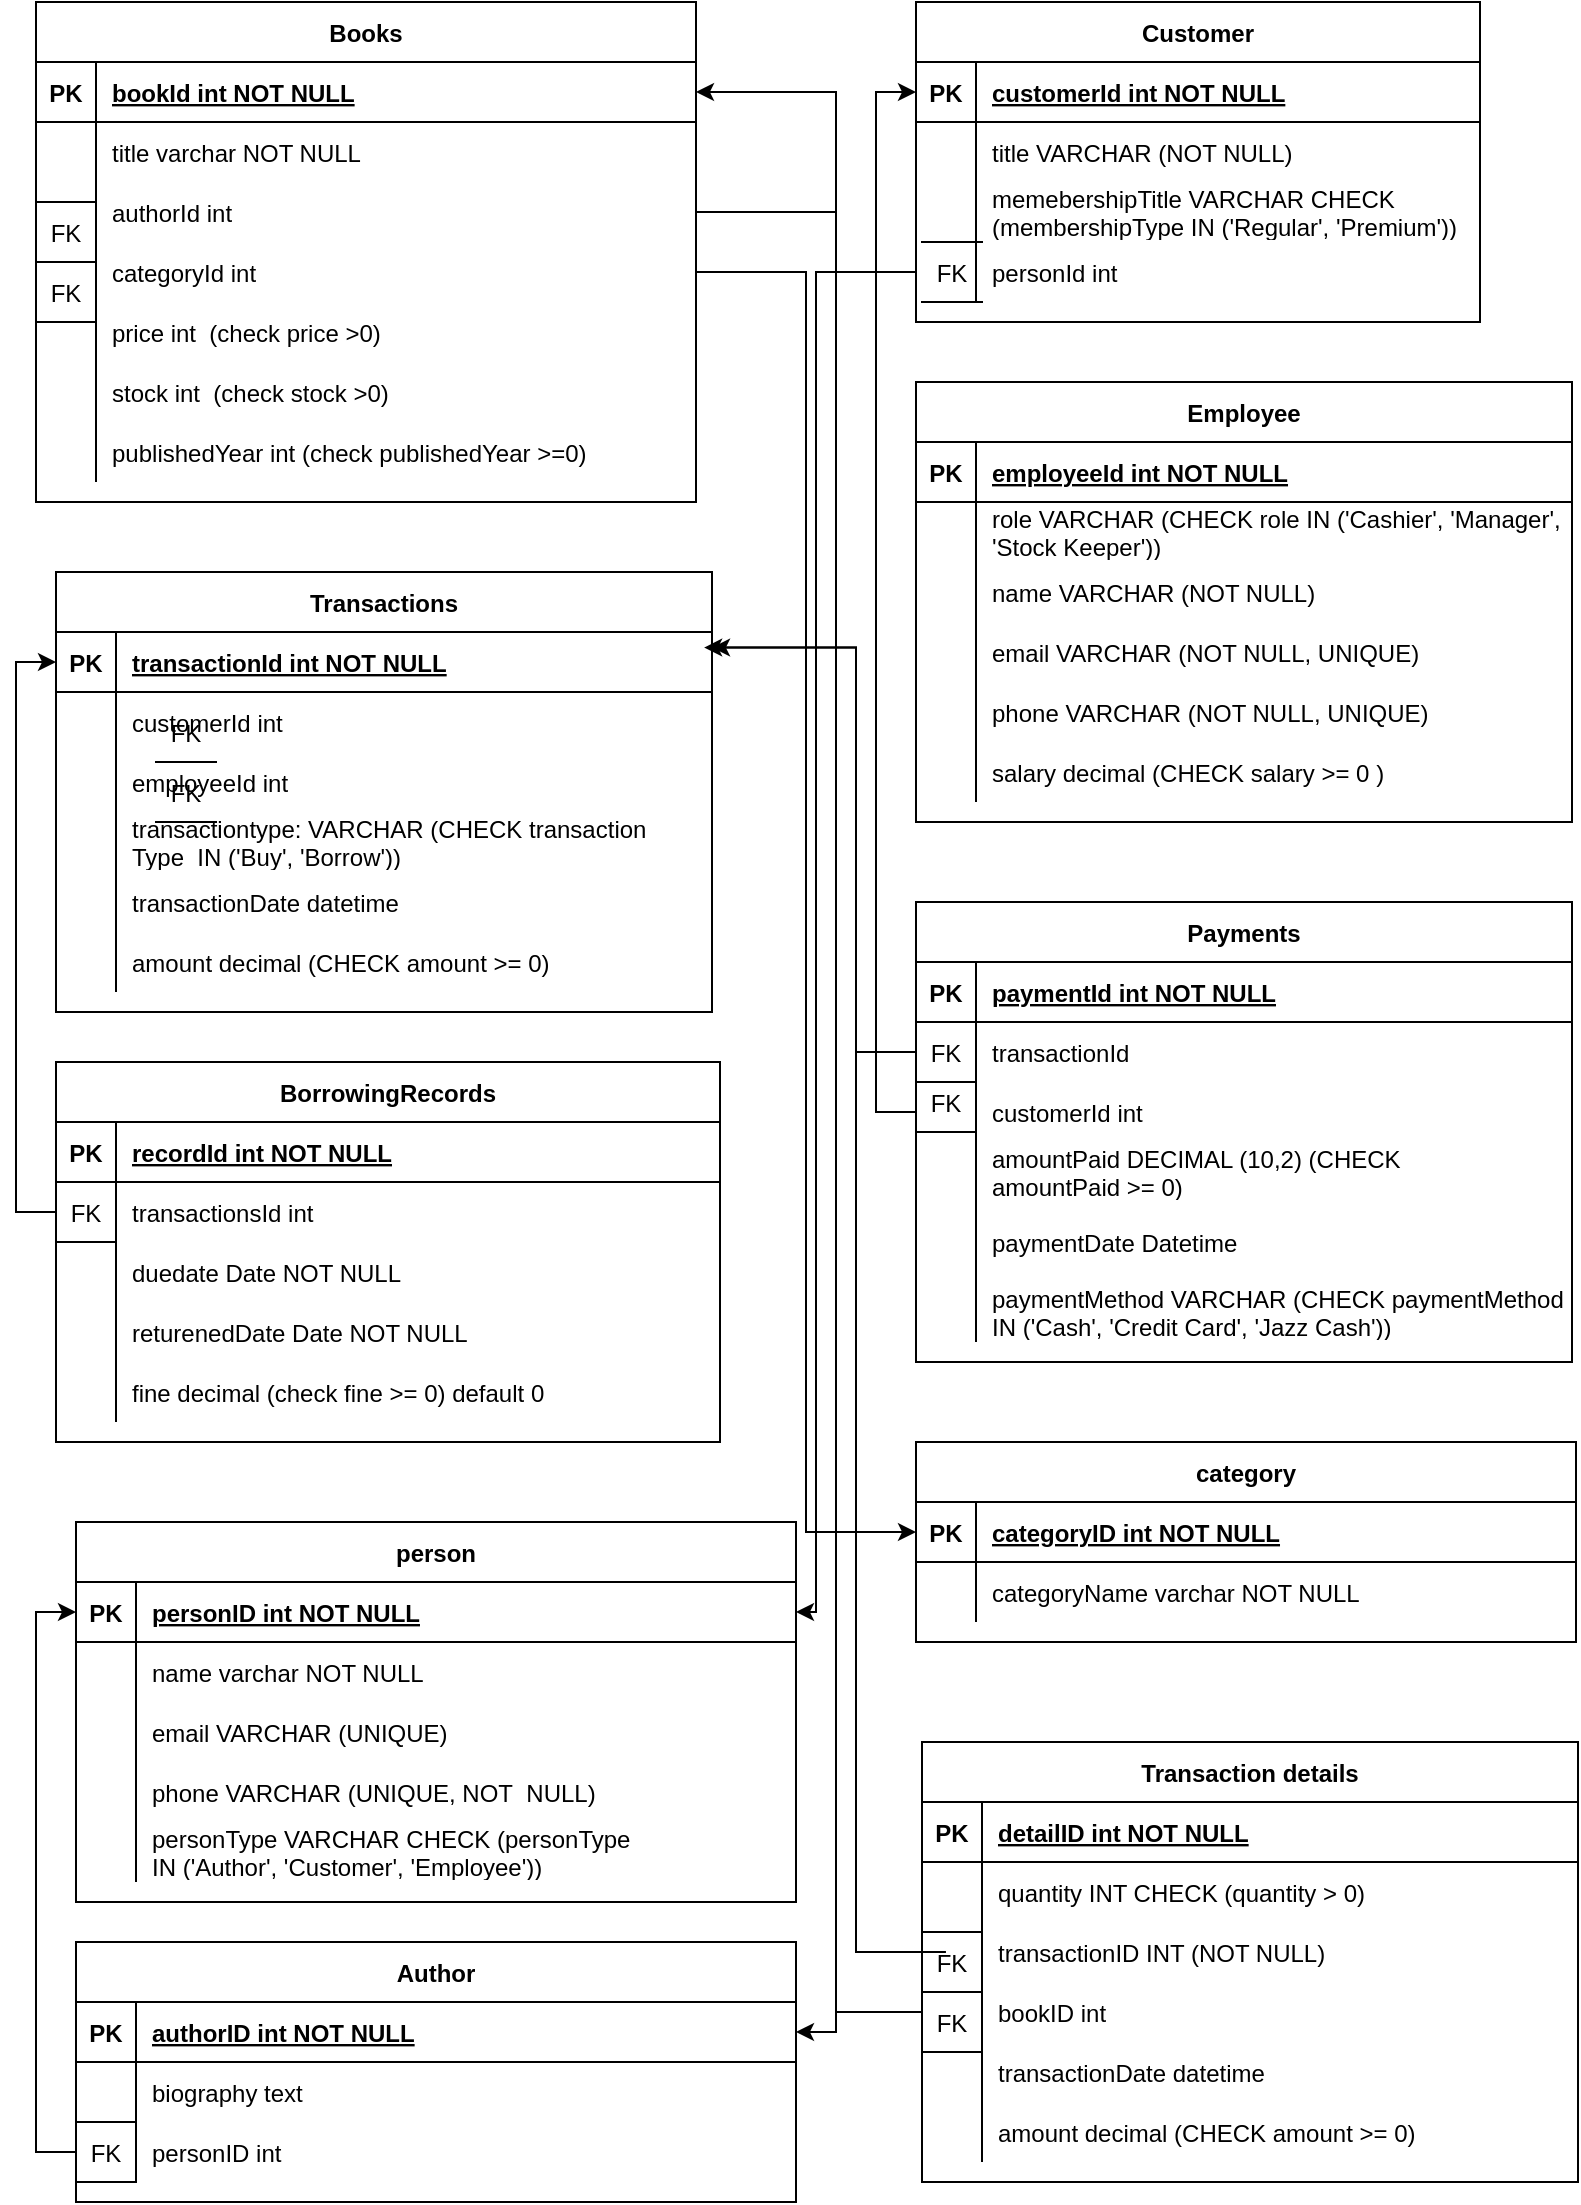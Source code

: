 <mxfile version="26.0.16">
  <diagram id="R2lEEEUBdFMjLlhIrx00" name="Page-1">
    <mxGraphModel dx="1290" dy="625" grid="1" gridSize="10" guides="1" tooltips="1" connect="1" arrows="1" fold="1" page="1" pageScale="1" pageWidth="827" pageHeight="1169" math="0" shadow="0" extFonts="Permanent Marker^https://fonts.googleapis.com/css?family=Permanent+Marker">
      <root>
        <mxCell id="0" />
        <mxCell id="1" parent="0" />
        <mxCell id="C-vyLk0tnHw3VtMMgP7b-2" value="Customer" style="shape=table;startSize=30;container=1;collapsible=1;childLayout=tableLayout;fixedRows=1;rowLines=0;fontStyle=1;align=center;resizeLast=1;" parent="1" vertex="1">
          <mxGeometry x="460" y="20" width="282" height="160" as="geometry" />
        </mxCell>
        <mxCell id="C-vyLk0tnHw3VtMMgP7b-3" value="" style="shape=partialRectangle;collapsible=0;dropTarget=0;pointerEvents=0;fillColor=none;points=[[0,0.5],[1,0.5]];portConstraint=eastwest;top=0;left=0;right=0;bottom=1;" parent="C-vyLk0tnHw3VtMMgP7b-2" vertex="1">
          <mxGeometry y="30" width="282" height="30" as="geometry" />
        </mxCell>
        <mxCell id="C-vyLk0tnHw3VtMMgP7b-4" value="PK" style="shape=partialRectangle;overflow=hidden;connectable=0;fillColor=none;top=0;left=0;bottom=0;right=0;fontStyle=1;" parent="C-vyLk0tnHw3VtMMgP7b-3" vertex="1">
          <mxGeometry width="30" height="30" as="geometry">
            <mxRectangle width="30" height="30" as="alternateBounds" />
          </mxGeometry>
        </mxCell>
        <mxCell id="C-vyLk0tnHw3VtMMgP7b-5" value="customerId int NOT NULL " style="shape=partialRectangle;overflow=hidden;connectable=0;fillColor=none;top=0;left=0;bottom=0;right=0;align=left;spacingLeft=6;fontStyle=5;" parent="C-vyLk0tnHw3VtMMgP7b-3" vertex="1">
          <mxGeometry x="30" width="252" height="30" as="geometry">
            <mxRectangle width="252" height="30" as="alternateBounds" />
          </mxGeometry>
        </mxCell>
        <mxCell id="C-vyLk0tnHw3VtMMgP7b-6" value="" style="shape=partialRectangle;collapsible=0;dropTarget=0;pointerEvents=0;fillColor=none;points=[[0,0.5],[1,0.5]];portConstraint=eastwest;top=0;left=0;right=0;bottom=0;" parent="C-vyLk0tnHw3VtMMgP7b-2" vertex="1">
          <mxGeometry y="60" width="282" height="30" as="geometry" />
        </mxCell>
        <mxCell id="C-vyLk0tnHw3VtMMgP7b-7" value="" style="shape=partialRectangle;overflow=hidden;connectable=0;fillColor=none;top=0;left=0;bottom=0;right=0;" parent="C-vyLk0tnHw3VtMMgP7b-6" vertex="1">
          <mxGeometry width="30" height="30" as="geometry">
            <mxRectangle width="30" height="30" as="alternateBounds" />
          </mxGeometry>
        </mxCell>
        <mxCell id="C-vyLk0tnHw3VtMMgP7b-8" value="title VARCHAR (NOT NULL)" style="shape=partialRectangle;overflow=hidden;connectable=0;fillColor=none;top=0;left=0;bottom=0;right=0;align=left;spacingLeft=6;" parent="C-vyLk0tnHw3VtMMgP7b-6" vertex="1">
          <mxGeometry x="30" width="252" height="30" as="geometry">
            <mxRectangle width="252" height="30" as="alternateBounds" />
          </mxGeometry>
        </mxCell>
        <mxCell id="cVbe3402FyO1d1cokief-47" value="" style="shape=partialRectangle;collapsible=0;dropTarget=0;pointerEvents=0;fillColor=none;points=[[0,0.5],[1,0.5]];portConstraint=eastwest;top=0;left=0;right=0;bottom=0;" parent="C-vyLk0tnHw3VtMMgP7b-2" vertex="1">
          <mxGeometry y="90" width="282" height="30" as="geometry" />
        </mxCell>
        <mxCell id="cVbe3402FyO1d1cokief-48" value="" style="shape=partialRectangle;overflow=hidden;connectable=0;fillColor=none;top=0;left=0;bottom=0;right=0;" parent="cVbe3402FyO1d1cokief-47" vertex="1">
          <mxGeometry width="30" height="30" as="geometry">
            <mxRectangle width="30" height="30" as="alternateBounds" />
          </mxGeometry>
        </mxCell>
        <mxCell id="cVbe3402FyO1d1cokief-49" value="memebershipTitle VARCHAR CHECK&#xa;(membershipType IN (&#39;Regular&#39;, &#39;Premium&#39;))" style="shape=partialRectangle;overflow=hidden;connectable=0;fillColor=none;top=0;left=0;bottom=0;right=0;align=left;spacingLeft=6;" parent="cVbe3402FyO1d1cokief-47" vertex="1">
          <mxGeometry x="30" width="252" height="30" as="geometry">
            <mxRectangle width="252" height="30" as="alternateBounds" />
          </mxGeometry>
        </mxCell>
        <mxCell id="NPs0PZWvJLxieHYWrK92-25" value="" style="shape=partialRectangle;collapsible=0;dropTarget=0;pointerEvents=0;fillColor=none;points=[[0,0.5],[1,0.5]];portConstraint=eastwest;top=0;left=0;right=0;bottom=0;" vertex="1" parent="C-vyLk0tnHw3VtMMgP7b-2">
          <mxGeometry y="120" width="282" height="30" as="geometry" />
        </mxCell>
        <mxCell id="NPs0PZWvJLxieHYWrK92-26" value="" style="shape=partialRectangle;overflow=hidden;connectable=0;fillColor=none;top=0;left=0;bottom=0;right=0;" vertex="1" parent="NPs0PZWvJLxieHYWrK92-25">
          <mxGeometry width="30" height="30" as="geometry">
            <mxRectangle width="30" height="30" as="alternateBounds" />
          </mxGeometry>
        </mxCell>
        <mxCell id="NPs0PZWvJLxieHYWrK92-27" value="personId int" style="shape=partialRectangle;overflow=hidden;connectable=0;fillColor=none;top=0;left=0;bottom=0;right=0;align=left;spacingLeft=6;" vertex="1" parent="NPs0PZWvJLxieHYWrK92-25">
          <mxGeometry x="30" width="252" height="30" as="geometry">
            <mxRectangle width="252" height="30" as="alternateBounds" />
          </mxGeometry>
        </mxCell>
        <mxCell id="C-vyLk0tnHw3VtMMgP7b-23" value="Books" style="shape=table;startSize=30;container=1;collapsible=1;childLayout=tableLayout;fixedRows=1;rowLines=0;fontStyle=1;align=center;resizeLast=1;" parent="1" vertex="1">
          <mxGeometry x="20" y="20" width="330" height="250" as="geometry">
            <mxRectangle x="20" y="120" width="70" height="30" as="alternateBounds" />
          </mxGeometry>
        </mxCell>
        <mxCell id="C-vyLk0tnHw3VtMMgP7b-24" value="" style="shape=partialRectangle;collapsible=0;dropTarget=0;pointerEvents=0;fillColor=none;points=[[0,0.5],[1,0.5]];portConstraint=eastwest;top=0;left=0;right=0;bottom=1;" parent="C-vyLk0tnHw3VtMMgP7b-23" vertex="1">
          <mxGeometry y="30" width="330" height="30" as="geometry" />
        </mxCell>
        <mxCell id="C-vyLk0tnHw3VtMMgP7b-25" value="PK" style="shape=partialRectangle;overflow=hidden;connectable=0;fillColor=none;top=0;left=0;bottom=0;right=0;fontStyle=1;" parent="C-vyLk0tnHw3VtMMgP7b-24" vertex="1">
          <mxGeometry width="30" height="30" as="geometry">
            <mxRectangle width="30" height="30" as="alternateBounds" />
          </mxGeometry>
        </mxCell>
        <mxCell id="C-vyLk0tnHw3VtMMgP7b-26" value="bookId int NOT NULL" style="shape=partialRectangle;overflow=hidden;connectable=0;fillColor=none;top=0;left=0;bottom=0;right=0;align=left;spacingLeft=6;fontStyle=5;" parent="C-vyLk0tnHw3VtMMgP7b-24" vertex="1">
          <mxGeometry x="30" width="300" height="30" as="geometry">
            <mxRectangle width="300" height="30" as="alternateBounds" />
          </mxGeometry>
        </mxCell>
        <mxCell id="C-vyLk0tnHw3VtMMgP7b-27" value="" style="shape=partialRectangle;collapsible=0;dropTarget=0;pointerEvents=0;fillColor=none;points=[[0,0.5],[1,0.5]];portConstraint=eastwest;top=0;left=0;right=0;bottom=0;" parent="C-vyLk0tnHw3VtMMgP7b-23" vertex="1">
          <mxGeometry y="60" width="330" height="30" as="geometry" />
        </mxCell>
        <mxCell id="C-vyLk0tnHw3VtMMgP7b-28" value="" style="shape=partialRectangle;overflow=hidden;connectable=0;fillColor=none;top=0;left=0;bottom=0;right=0;" parent="C-vyLk0tnHw3VtMMgP7b-27" vertex="1">
          <mxGeometry width="30" height="30" as="geometry">
            <mxRectangle width="30" height="30" as="alternateBounds" />
          </mxGeometry>
        </mxCell>
        <mxCell id="C-vyLk0tnHw3VtMMgP7b-29" value="title varchar NOT NULL" style="shape=partialRectangle;overflow=hidden;connectable=0;fillColor=none;top=0;left=0;bottom=0;right=0;align=left;spacingLeft=6;" parent="C-vyLk0tnHw3VtMMgP7b-27" vertex="1">
          <mxGeometry x="30" width="300" height="30" as="geometry">
            <mxRectangle width="300" height="30" as="alternateBounds" />
          </mxGeometry>
        </mxCell>
        <mxCell id="cVbe3402FyO1d1cokief-7" value="" style="shape=partialRectangle;collapsible=0;dropTarget=0;pointerEvents=0;fillColor=none;points=[[0,0.5],[1,0.5]];portConstraint=eastwest;top=0;left=0;right=0;bottom=0;" parent="C-vyLk0tnHw3VtMMgP7b-23" vertex="1">
          <mxGeometry y="90" width="330" height="30" as="geometry" />
        </mxCell>
        <mxCell id="cVbe3402FyO1d1cokief-8" value="" style="shape=partialRectangle;overflow=hidden;connectable=0;fillColor=none;top=0;left=0;bottom=0;right=0;" parent="cVbe3402FyO1d1cokief-7" vertex="1">
          <mxGeometry width="30" height="30" as="geometry">
            <mxRectangle width="30" height="30" as="alternateBounds" />
          </mxGeometry>
        </mxCell>
        <mxCell id="cVbe3402FyO1d1cokief-9" value="authorId int" style="shape=partialRectangle;overflow=hidden;connectable=0;fillColor=none;top=0;left=0;bottom=0;right=0;align=left;spacingLeft=6;" parent="cVbe3402FyO1d1cokief-7" vertex="1">
          <mxGeometry x="30" width="300" height="30" as="geometry">
            <mxRectangle width="300" height="30" as="alternateBounds" />
          </mxGeometry>
        </mxCell>
        <mxCell id="cVbe3402FyO1d1cokief-23" value="" style="shape=partialRectangle;collapsible=0;dropTarget=0;pointerEvents=0;fillColor=none;points=[[0,0.5],[1,0.5]];portConstraint=eastwest;top=0;left=0;right=0;bottom=0;" parent="C-vyLk0tnHw3VtMMgP7b-23" vertex="1">
          <mxGeometry y="120" width="330" height="30" as="geometry" />
        </mxCell>
        <mxCell id="cVbe3402FyO1d1cokief-24" value="" style="shape=partialRectangle;overflow=hidden;connectable=0;fillColor=none;top=0;left=0;bottom=0;right=0;" parent="cVbe3402FyO1d1cokief-23" vertex="1">
          <mxGeometry width="30" height="30" as="geometry">
            <mxRectangle width="30" height="30" as="alternateBounds" />
          </mxGeometry>
        </mxCell>
        <mxCell id="cVbe3402FyO1d1cokief-25" value="categoryId int" style="shape=partialRectangle;overflow=hidden;connectable=0;fillColor=none;top=0;left=0;bottom=0;right=0;align=left;spacingLeft=6;" parent="cVbe3402FyO1d1cokief-23" vertex="1">
          <mxGeometry x="30" width="300" height="30" as="geometry">
            <mxRectangle width="300" height="30" as="alternateBounds" />
          </mxGeometry>
        </mxCell>
        <mxCell id="cVbe3402FyO1d1cokief-32" value="" style="shape=partialRectangle;collapsible=0;dropTarget=0;pointerEvents=0;fillColor=none;points=[[0,0.5],[1,0.5]];portConstraint=eastwest;top=0;left=0;right=0;bottom=0;" parent="C-vyLk0tnHw3VtMMgP7b-23" vertex="1">
          <mxGeometry y="150" width="330" height="30" as="geometry" />
        </mxCell>
        <mxCell id="cVbe3402FyO1d1cokief-33" value="" style="shape=partialRectangle;overflow=hidden;connectable=0;fillColor=none;top=0;left=0;bottom=0;right=0;" parent="cVbe3402FyO1d1cokief-32" vertex="1">
          <mxGeometry width="30" height="30" as="geometry">
            <mxRectangle width="30" height="30" as="alternateBounds" />
          </mxGeometry>
        </mxCell>
        <mxCell id="cVbe3402FyO1d1cokief-34" value="price int  (check price &gt;0)" style="shape=partialRectangle;overflow=hidden;connectable=0;fillColor=none;top=0;left=0;bottom=0;right=0;align=left;spacingLeft=6;" parent="cVbe3402FyO1d1cokief-32" vertex="1">
          <mxGeometry x="30" width="300" height="30" as="geometry">
            <mxRectangle width="300" height="30" as="alternateBounds" />
          </mxGeometry>
        </mxCell>
        <mxCell id="cVbe3402FyO1d1cokief-35" value="" style="shape=partialRectangle;collapsible=0;dropTarget=0;pointerEvents=0;fillColor=none;points=[[0,0.5],[1,0.5]];portConstraint=eastwest;top=0;left=0;right=0;bottom=0;" parent="C-vyLk0tnHw3VtMMgP7b-23" vertex="1">
          <mxGeometry y="180" width="330" height="30" as="geometry" />
        </mxCell>
        <mxCell id="cVbe3402FyO1d1cokief-36" value="" style="shape=partialRectangle;overflow=hidden;connectable=0;fillColor=none;top=0;left=0;bottom=0;right=0;" parent="cVbe3402FyO1d1cokief-35" vertex="1">
          <mxGeometry width="30" height="30" as="geometry">
            <mxRectangle width="30" height="30" as="alternateBounds" />
          </mxGeometry>
        </mxCell>
        <mxCell id="cVbe3402FyO1d1cokief-37" value="stock int  (check stock &gt;0)" style="shape=partialRectangle;overflow=hidden;connectable=0;fillColor=none;top=0;left=0;bottom=0;right=0;align=left;spacingLeft=6;" parent="cVbe3402FyO1d1cokief-35" vertex="1">
          <mxGeometry x="30" width="300" height="30" as="geometry">
            <mxRectangle width="300" height="30" as="alternateBounds" />
          </mxGeometry>
        </mxCell>
        <mxCell id="cVbe3402FyO1d1cokief-38" value="" style="shape=partialRectangle;collapsible=0;dropTarget=0;pointerEvents=0;fillColor=none;points=[[0,0.5],[1,0.5]];portConstraint=eastwest;top=0;left=0;right=0;bottom=0;" parent="C-vyLk0tnHw3VtMMgP7b-23" vertex="1">
          <mxGeometry y="210" width="330" height="30" as="geometry" />
        </mxCell>
        <mxCell id="cVbe3402FyO1d1cokief-39" value="" style="shape=partialRectangle;overflow=hidden;connectable=0;fillColor=none;top=0;left=0;bottom=0;right=0;" parent="cVbe3402FyO1d1cokief-38" vertex="1">
          <mxGeometry width="30" height="30" as="geometry">
            <mxRectangle width="30" height="30" as="alternateBounds" />
          </mxGeometry>
        </mxCell>
        <mxCell id="cVbe3402FyO1d1cokief-40" value="publishedYear int (check publishedYear &gt;=0)" style="shape=partialRectangle;overflow=hidden;connectable=0;fillColor=none;top=0;left=0;bottom=0;right=0;align=left;spacingLeft=6;" parent="cVbe3402FyO1d1cokief-38" vertex="1">
          <mxGeometry x="30" width="300" height="30" as="geometry">
            <mxRectangle width="300" height="30" as="alternateBounds" />
          </mxGeometry>
        </mxCell>
        <mxCell id="cVbe3402FyO1d1cokief-1" value="" style="shape=partialRectangle;collapsible=0;dropTarget=0;pointerEvents=0;fillColor=none;points=[[0,0.5],[1,0.5]];portConstraint=eastwest;top=0;left=0;right=0;bottom=0;" parent="1" vertex="1">
          <mxGeometry x="20" y="230" width="250" height="30" as="geometry" />
        </mxCell>
        <mxCell id="cVbe3402FyO1d1cokief-2" value="" style="shape=partialRectangle;overflow=hidden;connectable=0;fillColor=none;top=0;left=0;bottom=0;right=0;" parent="cVbe3402FyO1d1cokief-1" vertex="1">
          <mxGeometry width="30" height="30" as="geometry">
            <mxRectangle width="30" height="30" as="alternateBounds" />
          </mxGeometry>
        </mxCell>
        <mxCell id="cVbe3402FyO1d1cokief-50" value="Employee" style="shape=table;startSize=30;container=1;collapsible=1;childLayout=tableLayout;fixedRows=1;rowLines=0;fontStyle=1;align=center;resizeLast=1;" parent="1" vertex="1">
          <mxGeometry x="460" y="210" width="328" height="220" as="geometry" />
        </mxCell>
        <mxCell id="cVbe3402FyO1d1cokief-51" value="" style="shape=partialRectangle;collapsible=0;dropTarget=0;pointerEvents=0;fillColor=none;points=[[0,0.5],[1,0.5]];portConstraint=eastwest;top=0;left=0;right=0;bottom=1;" parent="cVbe3402FyO1d1cokief-50" vertex="1">
          <mxGeometry y="30" width="328" height="30" as="geometry" />
        </mxCell>
        <mxCell id="cVbe3402FyO1d1cokief-52" value="PK" style="shape=partialRectangle;overflow=hidden;connectable=0;fillColor=none;top=0;left=0;bottom=0;right=0;fontStyle=1;" parent="cVbe3402FyO1d1cokief-51" vertex="1">
          <mxGeometry width="30" height="30" as="geometry">
            <mxRectangle width="30" height="30" as="alternateBounds" />
          </mxGeometry>
        </mxCell>
        <mxCell id="cVbe3402FyO1d1cokief-53" value="employeeId int NOT NULL " style="shape=partialRectangle;overflow=hidden;connectable=0;fillColor=none;top=0;left=0;bottom=0;right=0;align=left;spacingLeft=6;fontStyle=5;" parent="cVbe3402FyO1d1cokief-51" vertex="1">
          <mxGeometry x="30" width="298" height="30" as="geometry">
            <mxRectangle width="298" height="30" as="alternateBounds" />
          </mxGeometry>
        </mxCell>
        <mxCell id="cVbe3402FyO1d1cokief-54" value="" style="shape=partialRectangle;collapsible=0;dropTarget=0;pointerEvents=0;fillColor=none;points=[[0,0.5],[1,0.5]];portConstraint=eastwest;top=0;left=0;right=0;bottom=0;" parent="cVbe3402FyO1d1cokief-50" vertex="1">
          <mxGeometry y="60" width="328" height="30" as="geometry" />
        </mxCell>
        <mxCell id="cVbe3402FyO1d1cokief-55" value="" style="shape=partialRectangle;overflow=hidden;connectable=0;fillColor=none;top=0;left=0;bottom=0;right=0;" parent="cVbe3402FyO1d1cokief-54" vertex="1">
          <mxGeometry width="30" height="30" as="geometry">
            <mxRectangle width="30" height="30" as="alternateBounds" />
          </mxGeometry>
        </mxCell>
        <mxCell id="cVbe3402FyO1d1cokief-56" value="role VARCHAR (CHECK role IN (&#39;Cashier&#39;, &#39;Manager&#39;,&#xa;&#39;Stock Keeper&#39;))" style="shape=partialRectangle;overflow=hidden;connectable=0;fillColor=none;top=0;left=0;bottom=0;right=0;align=left;spacingLeft=6;" parent="cVbe3402FyO1d1cokief-54" vertex="1">
          <mxGeometry x="30" width="298" height="30" as="geometry">
            <mxRectangle width="298" height="30" as="alternateBounds" />
          </mxGeometry>
        </mxCell>
        <mxCell id="cVbe3402FyO1d1cokief-57" value="" style="shape=partialRectangle;collapsible=0;dropTarget=0;pointerEvents=0;fillColor=none;points=[[0,0.5],[1,0.5]];portConstraint=eastwest;top=0;left=0;right=0;bottom=0;" parent="cVbe3402FyO1d1cokief-50" vertex="1">
          <mxGeometry y="90" width="328" height="30" as="geometry" />
        </mxCell>
        <mxCell id="cVbe3402FyO1d1cokief-58" value="" style="shape=partialRectangle;overflow=hidden;connectable=0;fillColor=none;top=0;left=0;bottom=0;right=0;" parent="cVbe3402FyO1d1cokief-57" vertex="1">
          <mxGeometry width="30" height="30" as="geometry">
            <mxRectangle width="30" height="30" as="alternateBounds" />
          </mxGeometry>
        </mxCell>
        <mxCell id="cVbe3402FyO1d1cokief-59" value="name VARCHAR (NOT NULL)" style="shape=partialRectangle;overflow=hidden;connectable=0;fillColor=none;top=0;left=0;bottom=0;right=0;align=left;spacingLeft=6;" parent="cVbe3402FyO1d1cokief-57" vertex="1">
          <mxGeometry x="30" width="298" height="30" as="geometry">
            <mxRectangle width="298" height="30" as="alternateBounds" />
          </mxGeometry>
        </mxCell>
        <mxCell id="cVbe3402FyO1d1cokief-60" value="" style="shape=partialRectangle;collapsible=0;dropTarget=0;pointerEvents=0;fillColor=none;points=[[0,0.5],[1,0.5]];portConstraint=eastwest;top=0;left=0;right=0;bottom=0;" parent="cVbe3402FyO1d1cokief-50" vertex="1">
          <mxGeometry y="120" width="328" height="30" as="geometry" />
        </mxCell>
        <mxCell id="cVbe3402FyO1d1cokief-61" value="" style="shape=partialRectangle;overflow=hidden;connectable=0;fillColor=none;top=0;left=0;bottom=0;right=0;" parent="cVbe3402FyO1d1cokief-60" vertex="1">
          <mxGeometry width="30" height="30" as="geometry">
            <mxRectangle width="30" height="30" as="alternateBounds" />
          </mxGeometry>
        </mxCell>
        <mxCell id="cVbe3402FyO1d1cokief-62" value="email VARCHAR (NOT NULL, UNIQUE)" style="shape=partialRectangle;overflow=hidden;connectable=0;fillColor=none;top=0;left=0;bottom=0;right=0;align=left;spacingLeft=6;" parent="cVbe3402FyO1d1cokief-60" vertex="1">
          <mxGeometry x="30" width="298" height="30" as="geometry">
            <mxRectangle width="298" height="30" as="alternateBounds" />
          </mxGeometry>
        </mxCell>
        <mxCell id="cVbe3402FyO1d1cokief-63" value="" style="shape=partialRectangle;collapsible=0;dropTarget=0;pointerEvents=0;fillColor=none;points=[[0,0.5],[1,0.5]];portConstraint=eastwest;top=0;left=0;right=0;bottom=0;" parent="cVbe3402FyO1d1cokief-50" vertex="1">
          <mxGeometry y="150" width="328" height="30" as="geometry" />
        </mxCell>
        <mxCell id="cVbe3402FyO1d1cokief-64" value="" style="shape=partialRectangle;overflow=hidden;connectable=0;fillColor=none;top=0;left=0;bottom=0;right=0;" parent="cVbe3402FyO1d1cokief-63" vertex="1">
          <mxGeometry width="30" height="30" as="geometry">
            <mxRectangle width="30" height="30" as="alternateBounds" />
          </mxGeometry>
        </mxCell>
        <mxCell id="cVbe3402FyO1d1cokief-65" value="phone VARCHAR (NOT NULL, UNIQUE)" style="shape=partialRectangle;overflow=hidden;connectable=0;fillColor=none;top=0;left=0;bottom=0;right=0;align=left;spacingLeft=6;" parent="cVbe3402FyO1d1cokief-63" vertex="1">
          <mxGeometry x="30" width="298" height="30" as="geometry">
            <mxRectangle width="298" height="30" as="alternateBounds" />
          </mxGeometry>
        </mxCell>
        <mxCell id="cVbe3402FyO1d1cokief-66" value="" style="shape=partialRectangle;collapsible=0;dropTarget=0;pointerEvents=0;fillColor=none;points=[[0,0.5],[1,0.5]];portConstraint=eastwest;top=0;left=0;right=0;bottom=0;" parent="cVbe3402FyO1d1cokief-50" vertex="1">
          <mxGeometry y="180" width="328" height="30" as="geometry" />
        </mxCell>
        <mxCell id="cVbe3402FyO1d1cokief-67" value="" style="shape=partialRectangle;overflow=hidden;connectable=0;fillColor=none;top=0;left=0;bottom=0;right=0;" parent="cVbe3402FyO1d1cokief-66" vertex="1">
          <mxGeometry width="30" height="30" as="geometry">
            <mxRectangle width="30" height="30" as="alternateBounds" />
          </mxGeometry>
        </mxCell>
        <mxCell id="cVbe3402FyO1d1cokief-68" value="salary decimal (CHECK salary &gt;= 0 )" style="shape=partialRectangle;overflow=hidden;connectable=0;fillColor=none;top=0;left=0;bottom=0;right=0;align=left;spacingLeft=6;" parent="cVbe3402FyO1d1cokief-66" vertex="1">
          <mxGeometry x="30" width="298" height="30" as="geometry">
            <mxRectangle width="298" height="30" as="alternateBounds" />
          </mxGeometry>
        </mxCell>
        <mxCell id="cVbe3402FyO1d1cokief-69" value="Transactions" style="shape=table;startSize=30;container=1;collapsible=1;childLayout=tableLayout;fixedRows=1;rowLines=0;fontStyle=1;align=center;resizeLast=1;" parent="1" vertex="1">
          <mxGeometry x="30" y="305" width="328" height="220" as="geometry" />
        </mxCell>
        <mxCell id="cVbe3402FyO1d1cokief-70" value="" style="shape=partialRectangle;collapsible=0;dropTarget=0;pointerEvents=0;fillColor=none;points=[[0,0.5],[1,0.5]];portConstraint=eastwest;top=0;left=0;right=0;bottom=1;" parent="cVbe3402FyO1d1cokief-69" vertex="1">
          <mxGeometry y="30" width="328" height="30" as="geometry" />
        </mxCell>
        <mxCell id="cVbe3402FyO1d1cokief-71" value="PK" style="shape=partialRectangle;overflow=hidden;connectable=0;fillColor=none;top=0;left=0;bottom=0;right=0;fontStyle=1;" parent="cVbe3402FyO1d1cokief-70" vertex="1">
          <mxGeometry width="30" height="30" as="geometry">
            <mxRectangle width="30" height="30" as="alternateBounds" />
          </mxGeometry>
        </mxCell>
        <mxCell id="cVbe3402FyO1d1cokief-72" value="transactionId int NOT NULL " style="shape=partialRectangle;overflow=hidden;connectable=0;fillColor=none;top=0;left=0;bottom=0;right=0;align=left;spacingLeft=6;fontStyle=5;" parent="cVbe3402FyO1d1cokief-70" vertex="1">
          <mxGeometry x="30" width="298" height="30" as="geometry">
            <mxRectangle width="298" height="30" as="alternateBounds" />
          </mxGeometry>
        </mxCell>
        <mxCell id="cVbe3402FyO1d1cokief-76" value="" style="shape=partialRectangle;collapsible=0;dropTarget=0;pointerEvents=0;fillColor=none;points=[[0,0.5],[1,0.5]];portConstraint=eastwest;top=0;left=0;right=0;bottom=0;" parent="cVbe3402FyO1d1cokief-69" vertex="1">
          <mxGeometry y="60" width="328" height="30" as="geometry" />
        </mxCell>
        <mxCell id="cVbe3402FyO1d1cokief-77" value="" style="shape=partialRectangle;overflow=hidden;connectable=0;fillColor=none;top=0;left=0;bottom=0;right=0;" parent="cVbe3402FyO1d1cokief-76" vertex="1">
          <mxGeometry width="30" height="30" as="geometry">
            <mxRectangle width="30" height="30" as="alternateBounds" />
          </mxGeometry>
        </mxCell>
        <mxCell id="cVbe3402FyO1d1cokief-78" value="customerId int " style="shape=partialRectangle;overflow=hidden;connectable=0;fillColor=none;top=0;left=0;bottom=0;right=0;align=left;spacingLeft=6;" parent="cVbe3402FyO1d1cokief-76" vertex="1">
          <mxGeometry x="30" width="298" height="30" as="geometry">
            <mxRectangle width="298" height="30" as="alternateBounds" />
          </mxGeometry>
        </mxCell>
        <mxCell id="cVbe3402FyO1d1cokief-79" value="" style="shape=partialRectangle;collapsible=0;dropTarget=0;pointerEvents=0;fillColor=none;points=[[0,0.5],[1,0.5]];portConstraint=eastwest;top=0;left=0;right=0;bottom=0;" parent="cVbe3402FyO1d1cokief-69" vertex="1">
          <mxGeometry y="90" width="328" height="30" as="geometry" />
        </mxCell>
        <mxCell id="cVbe3402FyO1d1cokief-80" value="" style="shape=partialRectangle;overflow=hidden;connectable=0;fillColor=none;top=0;left=0;bottom=0;right=0;" parent="cVbe3402FyO1d1cokief-79" vertex="1">
          <mxGeometry width="30" height="30" as="geometry">
            <mxRectangle width="30" height="30" as="alternateBounds" />
          </mxGeometry>
        </mxCell>
        <mxCell id="cVbe3402FyO1d1cokief-81" value="employeeId int " style="shape=partialRectangle;overflow=hidden;connectable=0;fillColor=none;top=0;left=0;bottom=0;right=0;align=left;spacingLeft=6;" parent="cVbe3402FyO1d1cokief-79" vertex="1">
          <mxGeometry x="30" width="298" height="30" as="geometry">
            <mxRectangle width="298" height="30" as="alternateBounds" />
          </mxGeometry>
        </mxCell>
        <mxCell id="cVbe3402FyO1d1cokief-82" value="" style="shape=partialRectangle;collapsible=0;dropTarget=0;pointerEvents=0;fillColor=none;points=[[0,0.5],[1,0.5]];portConstraint=eastwest;top=0;left=0;right=0;bottom=0;" parent="cVbe3402FyO1d1cokief-69" vertex="1">
          <mxGeometry y="120" width="328" height="30" as="geometry" />
        </mxCell>
        <mxCell id="cVbe3402FyO1d1cokief-83" value="" style="shape=partialRectangle;overflow=hidden;connectable=0;fillColor=none;top=0;left=0;bottom=0;right=0;" parent="cVbe3402FyO1d1cokief-82" vertex="1">
          <mxGeometry width="30" height="30" as="geometry">
            <mxRectangle width="30" height="30" as="alternateBounds" />
          </mxGeometry>
        </mxCell>
        <mxCell id="cVbe3402FyO1d1cokief-84" value="transactiontype: VARCHAR (CHECK transaction&#xa;Type  IN (&#39;Buy&#39;, &#39;Borrow&#39;))" style="shape=partialRectangle;overflow=hidden;connectable=0;fillColor=none;top=0;left=0;bottom=0;right=0;align=left;spacingLeft=6;" parent="cVbe3402FyO1d1cokief-82" vertex="1">
          <mxGeometry x="30" width="298" height="30" as="geometry">
            <mxRectangle width="298" height="30" as="alternateBounds" />
          </mxGeometry>
        </mxCell>
        <mxCell id="cVbe3402FyO1d1cokief-85" value="" style="shape=partialRectangle;collapsible=0;dropTarget=0;pointerEvents=0;fillColor=none;points=[[0,0.5],[1,0.5]];portConstraint=eastwest;top=0;left=0;right=0;bottom=0;" parent="cVbe3402FyO1d1cokief-69" vertex="1">
          <mxGeometry y="150" width="328" height="30" as="geometry" />
        </mxCell>
        <mxCell id="cVbe3402FyO1d1cokief-86" value="" style="shape=partialRectangle;overflow=hidden;connectable=0;fillColor=none;top=0;left=0;bottom=0;right=0;" parent="cVbe3402FyO1d1cokief-85" vertex="1">
          <mxGeometry width="30" height="30" as="geometry">
            <mxRectangle width="30" height="30" as="alternateBounds" />
          </mxGeometry>
        </mxCell>
        <mxCell id="cVbe3402FyO1d1cokief-87" value="transactionDate datetime" style="shape=partialRectangle;overflow=hidden;connectable=0;fillColor=none;top=0;left=0;bottom=0;right=0;align=left;spacingLeft=6;" parent="cVbe3402FyO1d1cokief-85" vertex="1">
          <mxGeometry x="30" width="298" height="30" as="geometry">
            <mxRectangle width="298" height="30" as="alternateBounds" />
          </mxGeometry>
        </mxCell>
        <mxCell id="cVbe3402FyO1d1cokief-91" value="" style="shape=partialRectangle;collapsible=0;dropTarget=0;pointerEvents=0;fillColor=none;points=[[0,0.5],[1,0.5]];portConstraint=eastwest;top=0;left=0;right=0;bottom=0;" parent="cVbe3402FyO1d1cokief-69" vertex="1">
          <mxGeometry y="180" width="328" height="30" as="geometry" />
        </mxCell>
        <mxCell id="cVbe3402FyO1d1cokief-92" value="" style="shape=partialRectangle;overflow=hidden;connectable=0;fillColor=none;top=0;left=0;bottom=0;right=0;" parent="cVbe3402FyO1d1cokief-91" vertex="1">
          <mxGeometry width="30" height="30" as="geometry">
            <mxRectangle width="30" height="30" as="alternateBounds" />
          </mxGeometry>
        </mxCell>
        <mxCell id="cVbe3402FyO1d1cokief-93" value="amount decimal (CHECK amount &gt;= 0)" style="shape=partialRectangle;overflow=hidden;connectable=0;fillColor=none;top=0;left=0;bottom=0;right=0;align=left;spacingLeft=6;" parent="cVbe3402FyO1d1cokief-91" vertex="1">
          <mxGeometry x="30" width="298" height="30" as="geometry">
            <mxRectangle width="298" height="30" as="alternateBounds" />
          </mxGeometry>
        </mxCell>
        <mxCell id="cVbe3402FyO1d1cokief-89" value="FK" style="shape=partialRectangle;overflow=hidden;connectable=0;fillColor=none;top=0;left=0;bottom=1;right=0;" parent="1" vertex="1">
          <mxGeometry x="80" y="370" width="30" height="30" as="geometry">
            <mxRectangle width="30" height="30" as="alternateBounds" />
          </mxGeometry>
        </mxCell>
        <mxCell id="cVbe3402FyO1d1cokief-90" value="FK" style="shape=partialRectangle;overflow=hidden;connectable=0;fillColor=none;top=0;left=0;bottom=1;right=0;" parent="1" vertex="1">
          <mxGeometry x="80" y="400" width="30" height="30" as="geometry">
            <mxRectangle width="30" height="30" as="alternateBounds" />
          </mxGeometry>
        </mxCell>
        <mxCell id="cVbe3402FyO1d1cokief-99" value="BorrowingRecords" style="shape=table;startSize=30;container=1;collapsible=1;childLayout=tableLayout;fixedRows=1;rowLines=0;fontStyle=1;align=center;resizeLast=1;" parent="1" vertex="1">
          <mxGeometry x="30" y="550" width="332" height="190" as="geometry" />
        </mxCell>
        <mxCell id="cVbe3402FyO1d1cokief-100" value="" style="shape=partialRectangle;collapsible=0;dropTarget=0;pointerEvents=0;fillColor=none;points=[[0,0.5],[1,0.5]];portConstraint=eastwest;top=0;left=0;right=0;bottom=1;" parent="cVbe3402FyO1d1cokief-99" vertex="1">
          <mxGeometry y="30" width="332" height="30" as="geometry" />
        </mxCell>
        <mxCell id="cVbe3402FyO1d1cokief-101" value="PK" style="shape=partialRectangle;overflow=hidden;connectable=0;fillColor=none;top=0;left=0;bottom=0;right=0;fontStyle=1;" parent="cVbe3402FyO1d1cokief-100" vertex="1">
          <mxGeometry width="30" height="30" as="geometry">
            <mxRectangle width="30" height="30" as="alternateBounds" />
          </mxGeometry>
        </mxCell>
        <mxCell id="cVbe3402FyO1d1cokief-102" value="recordId int NOT NULL " style="shape=partialRectangle;overflow=hidden;connectable=0;fillColor=none;top=0;left=0;bottom=0;right=0;align=left;spacingLeft=6;fontStyle=5;" parent="cVbe3402FyO1d1cokief-100" vertex="1">
          <mxGeometry x="30" width="302" height="30" as="geometry">
            <mxRectangle width="302" height="30" as="alternateBounds" />
          </mxGeometry>
        </mxCell>
        <mxCell id="cVbe3402FyO1d1cokief-103" value="" style="shape=partialRectangle;collapsible=0;dropTarget=0;pointerEvents=0;fillColor=none;points=[[0,0.5],[1,0.5]];portConstraint=eastwest;top=0;left=0;right=0;bottom=0;" parent="cVbe3402FyO1d1cokief-99" vertex="1">
          <mxGeometry y="60" width="332" height="30" as="geometry" />
        </mxCell>
        <mxCell id="cVbe3402FyO1d1cokief-104" value="FK" style="shape=partialRectangle;overflow=hidden;connectable=0;fillColor=none;top=0;left=0;bottom=1;right=0;" parent="cVbe3402FyO1d1cokief-103" vertex="1">
          <mxGeometry width="30" height="30" as="geometry">
            <mxRectangle width="30" height="30" as="alternateBounds" />
          </mxGeometry>
        </mxCell>
        <mxCell id="cVbe3402FyO1d1cokief-105" value="transactionsId int " style="shape=partialRectangle;overflow=hidden;connectable=0;fillColor=none;top=0;left=0;bottom=0;right=0;align=left;spacingLeft=6;" parent="cVbe3402FyO1d1cokief-103" vertex="1">
          <mxGeometry x="30" width="302" height="30" as="geometry">
            <mxRectangle width="302" height="30" as="alternateBounds" />
          </mxGeometry>
        </mxCell>
        <mxCell id="cVbe3402FyO1d1cokief-106" value="" style="shape=partialRectangle;collapsible=0;dropTarget=0;pointerEvents=0;fillColor=none;points=[[0,0.5],[1,0.5]];portConstraint=eastwest;top=0;left=0;right=0;bottom=0;" parent="cVbe3402FyO1d1cokief-99" vertex="1">
          <mxGeometry y="90" width="332" height="30" as="geometry" />
        </mxCell>
        <mxCell id="cVbe3402FyO1d1cokief-107" value="" style="shape=partialRectangle;overflow=hidden;connectable=0;fillColor=none;top=0;left=0;bottom=0;right=0;" parent="cVbe3402FyO1d1cokief-106" vertex="1">
          <mxGeometry width="30" height="30" as="geometry">
            <mxRectangle width="30" height="30" as="alternateBounds" />
          </mxGeometry>
        </mxCell>
        <mxCell id="cVbe3402FyO1d1cokief-108" value="duedate Date NOT NULL" style="shape=partialRectangle;overflow=hidden;connectable=0;fillColor=none;top=0;left=0;bottom=0;right=0;align=left;spacingLeft=6;" parent="cVbe3402FyO1d1cokief-106" vertex="1">
          <mxGeometry x="30" width="302" height="30" as="geometry">
            <mxRectangle width="302" height="30" as="alternateBounds" />
          </mxGeometry>
        </mxCell>
        <mxCell id="cVbe3402FyO1d1cokief-109" value="" style="shape=partialRectangle;collapsible=0;dropTarget=0;pointerEvents=0;fillColor=none;points=[[0,0.5],[1,0.5]];portConstraint=eastwest;top=0;left=0;right=0;bottom=0;" parent="cVbe3402FyO1d1cokief-99" vertex="1">
          <mxGeometry y="120" width="332" height="30" as="geometry" />
        </mxCell>
        <mxCell id="cVbe3402FyO1d1cokief-110" value="" style="shape=partialRectangle;overflow=hidden;connectable=0;fillColor=none;top=0;left=0;bottom=0;right=0;" parent="cVbe3402FyO1d1cokief-109" vertex="1">
          <mxGeometry width="30" height="30" as="geometry">
            <mxRectangle width="30" height="30" as="alternateBounds" />
          </mxGeometry>
        </mxCell>
        <mxCell id="cVbe3402FyO1d1cokief-111" value="returenedDate Date NOT NULL" style="shape=partialRectangle;overflow=hidden;connectable=0;fillColor=none;top=0;left=0;bottom=0;right=0;align=left;spacingLeft=6;" parent="cVbe3402FyO1d1cokief-109" vertex="1">
          <mxGeometry x="30" width="302" height="30" as="geometry">
            <mxRectangle width="302" height="30" as="alternateBounds" />
          </mxGeometry>
        </mxCell>
        <mxCell id="cVbe3402FyO1d1cokief-112" value="" style="shape=partialRectangle;collapsible=0;dropTarget=0;pointerEvents=0;fillColor=none;points=[[0,0.5],[1,0.5]];portConstraint=eastwest;top=0;left=0;right=0;bottom=0;" parent="cVbe3402FyO1d1cokief-99" vertex="1">
          <mxGeometry y="150" width="332" height="30" as="geometry" />
        </mxCell>
        <mxCell id="cVbe3402FyO1d1cokief-113" value="" style="shape=partialRectangle;overflow=hidden;connectable=0;fillColor=none;top=0;left=0;bottom=0;right=0;" parent="cVbe3402FyO1d1cokief-112" vertex="1">
          <mxGeometry width="30" height="30" as="geometry">
            <mxRectangle width="30" height="30" as="alternateBounds" />
          </mxGeometry>
        </mxCell>
        <mxCell id="cVbe3402FyO1d1cokief-114" value="fine decimal (check fine &gt;= 0) default 0" style="shape=partialRectangle;overflow=hidden;connectable=0;fillColor=none;top=0;left=0;bottom=0;right=0;align=left;spacingLeft=6;" parent="cVbe3402FyO1d1cokief-112" vertex="1">
          <mxGeometry x="30" width="302" height="30" as="geometry">
            <mxRectangle width="302" height="30" as="alternateBounds" />
          </mxGeometry>
        </mxCell>
        <mxCell id="cVbe3402FyO1d1cokief-121" value="Payments" style="shape=table;startSize=30;container=1;collapsible=1;childLayout=tableLayout;fixedRows=1;rowLines=0;fontStyle=1;align=center;resizeLast=1;" parent="1" vertex="1">
          <mxGeometry x="460" y="470" width="328" height="230" as="geometry" />
        </mxCell>
        <mxCell id="cVbe3402FyO1d1cokief-122" value="" style="shape=partialRectangle;collapsible=0;dropTarget=0;pointerEvents=0;fillColor=none;points=[[0,0.5],[1,0.5]];portConstraint=eastwest;top=0;left=0;right=0;bottom=1;" parent="cVbe3402FyO1d1cokief-121" vertex="1">
          <mxGeometry y="30" width="328" height="30" as="geometry" />
        </mxCell>
        <mxCell id="cVbe3402FyO1d1cokief-123" value="PK" style="shape=partialRectangle;overflow=hidden;connectable=0;fillColor=none;top=0;left=0;bottom=0;right=0;fontStyle=1;" parent="cVbe3402FyO1d1cokief-122" vertex="1">
          <mxGeometry width="30" height="30" as="geometry">
            <mxRectangle width="30" height="30" as="alternateBounds" />
          </mxGeometry>
        </mxCell>
        <mxCell id="cVbe3402FyO1d1cokief-124" value="paymentId int NOT NULL " style="shape=partialRectangle;overflow=hidden;connectable=0;fillColor=none;top=0;left=0;bottom=0;right=0;align=left;spacingLeft=6;fontStyle=5;" parent="cVbe3402FyO1d1cokief-122" vertex="1">
          <mxGeometry x="30" width="298" height="30" as="geometry">
            <mxRectangle width="298" height="30" as="alternateBounds" />
          </mxGeometry>
        </mxCell>
        <mxCell id="cVbe3402FyO1d1cokief-125" value="" style="shape=partialRectangle;collapsible=0;dropTarget=0;pointerEvents=0;fillColor=none;points=[[0,0.5],[1,0.5]];portConstraint=eastwest;top=0;left=0;right=0;bottom=0;" parent="cVbe3402FyO1d1cokief-121" vertex="1">
          <mxGeometry y="60" width="328" height="30" as="geometry" />
        </mxCell>
        <mxCell id="cVbe3402FyO1d1cokief-126" value="FK" style="shape=partialRectangle;overflow=hidden;connectable=0;fillColor=none;top=0;left=0;bottom=1;right=0;" parent="cVbe3402FyO1d1cokief-125" vertex="1">
          <mxGeometry width="30" height="30" as="geometry">
            <mxRectangle width="30" height="30" as="alternateBounds" />
          </mxGeometry>
        </mxCell>
        <mxCell id="cVbe3402FyO1d1cokief-127" value="transactionId" style="shape=partialRectangle;overflow=hidden;connectable=0;fillColor=none;top=0;left=0;bottom=0;right=0;align=left;spacingLeft=6;" parent="cVbe3402FyO1d1cokief-125" vertex="1">
          <mxGeometry x="30" width="298" height="30" as="geometry">
            <mxRectangle width="298" height="30" as="alternateBounds" />
          </mxGeometry>
        </mxCell>
        <mxCell id="cVbe3402FyO1d1cokief-128" value="" style="shape=partialRectangle;collapsible=0;dropTarget=0;pointerEvents=0;fillColor=none;points=[[0,0.5],[1,0.5]];portConstraint=eastwest;top=0;left=0;right=0;bottom=0;" parent="cVbe3402FyO1d1cokief-121" vertex="1">
          <mxGeometry y="90" width="328" height="30" as="geometry" />
        </mxCell>
        <mxCell id="cVbe3402FyO1d1cokief-129" value="" style="shape=partialRectangle;overflow=hidden;connectable=0;fillColor=none;top=0;left=0;bottom=0;right=0;" parent="cVbe3402FyO1d1cokief-128" vertex="1">
          <mxGeometry width="30" height="30" as="geometry">
            <mxRectangle width="30" height="30" as="alternateBounds" />
          </mxGeometry>
        </mxCell>
        <mxCell id="cVbe3402FyO1d1cokief-130" value="customerId int " style="shape=partialRectangle;overflow=hidden;connectable=0;fillColor=none;top=0;left=0;bottom=0;right=0;align=left;spacingLeft=6;" parent="cVbe3402FyO1d1cokief-128" vertex="1">
          <mxGeometry x="30" width="298" height="30" as="geometry">
            <mxRectangle width="298" height="30" as="alternateBounds" />
          </mxGeometry>
        </mxCell>
        <mxCell id="cVbe3402FyO1d1cokief-131" value="" style="shape=partialRectangle;collapsible=0;dropTarget=0;pointerEvents=0;fillColor=none;points=[[0,0.5],[1,0.5]];portConstraint=eastwest;top=0;left=0;right=0;bottom=0;" parent="cVbe3402FyO1d1cokief-121" vertex="1">
          <mxGeometry y="120" width="328" height="30" as="geometry" />
        </mxCell>
        <mxCell id="cVbe3402FyO1d1cokief-132" value="" style="shape=partialRectangle;overflow=hidden;connectable=0;fillColor=none;top=0;left=0;bottom=0;right=0;" parent="cVbe3402FyO1d1cokief-131" vertex="1">
          <mxGeometry width="30" height="30" as="geometry">
            <mxRectangle width="30" height="30" as="alternateBounds" />
          </mxGeometry>
        </mxCell>
        <mxCell id="cVbe3402FyO1d1cokief-133" value="amountPaid DECIMAL (10,2) (CHECK &#xa;amountPaid &gt;= 0)" style="shape=partialRectangle;overflow=hidden;connectable=0;fillColor=none;top=0;left=0;bottom=0;right=0;align=left;spacingLeft=6;" parent="cVbe3402FyO1d1cokief-131" vertex="1">
          <mxGeometry x="30" width="298" height="30" as="geometry">
            <mxRectangle width="298" height="30" as="alternateBounds" />
          </mxGeometry>
        </mxCell>
        <mxCell id="cVbe3402FyO1d1cokief-134" value="" style="shape=partialRectangle;collapsible=0;dropTarget=0;pointerEvents=0;fillColor=none;points=[[0,0.5],[1,0.5]];portConstraint=eastwest;top=0;left=0;right=0;bottom=0;" parent="cVbe3402FyO1d1cokief-121" vertex="1">
          <mxGeometry y="150" width="328" height="40" as="geometry" />
        </mxCell>
        <mxCell id="cVbe3402FyO1d1cokief-135" value="" style="shape=partialRectangle;overflow=hidden;connectable=0;fillColor=none;top=0;left=0;bottom=0;right=0;" parent="cVbe3402FyO1d1cokief-134" vertex="1">
          <mxGeometry width="30" height="40" as="geometry">
            <mxRectangle width="30" height="40" as="alternateBounds" />
          </mxGeometry>
        </mxCell>
        <mxCell id="cVbe3402FyO1d1cokief-136" value="paymentDate Datetime" style="shape=partialRectangle;overflow=hidden;connectable=0;fillColor=none;top=0;left=0;bottom=0;right=0;align=left;spacingLeft=6;" parent="cVbe3402FyO1d1cokief-134" vertex="1">
          <mxGeometry x="30" width="298" height="40" as="geometry">
            <mxRectangle width="298" height="40" as="alternateBounds" />
          </mxGeometry>
        </mxCell>
        <mxCell id="cVbe3402FyO1d1cokief-137" value="" style="shape=partialRectangle;collapsible=0;dropTarget=0;pointerEvents=0;fillColor=none;points=[[0,0.5],[1,0.5]];portConstraint=eastwest;top=0;left=0;right=0;bottom=0;" parent="cVbe3402FyO1d1cokief-121" vertex="1">
          <mxGeometry y="190" width="328" height="30" as="geometry" />
        </mxCell>
        <mxCell id="cVbe3402FyO1d1cokief-138" value="" style="shape=partialRectangle;overflow=hidden;connectable=0;fillColor=none;top=0;left=0;bottom=0;right=0;" parent="cVbe3402FyO1d1cokief-137" vertex="1">
          <mxGeometry width="30" height="30" as="geometry">
            <mxRectangle width="30" height="30" as="alternateBounds" />
          </mxGeometry>
        </mxCell>
        <mxCell id="cVbe3402FyO1d1cokief-139" value="paymentMethod VARCHAR (CHECK paymentMethod&#xa;IN (&#39;Cash&#39;, &#39;Credit Card&#39;, &#39;Jazz Cash&#39;))" style="shape=partialRectangle;overflow=hidden;connectable=0;fillColor=none;top=0;left=0;bottom=0;right=0;align=left;spacingLeft=6;" parent="cVbe3402FyO1d1cokief-137" vertex="1">
          <mxGeometry x="30" width="298" height="30" as="geometry">
            <mxRectangle width="298" height="30" as="alternateBounds" />
          </mxGeometry>
        </mxCell>
        <mxCell id="cVbe3402FyO1d1cokief-166" value="FK" style="shape=partialRectangle;overflow=hidden;connectable=0;fillColor=none;top=0;left=0;bottom=1;right=0;" parent="1" vertex="1">
          <mxGeometry x="460" y="555" width="30" height="30" as="geometry">
            <mxRectangle width="30" height="30" as="alternateBounds" />
          </mxGeometry>
        </mxCell>
        <mxCell id="NPs0PZWvJLxieHYWrK92-23" value="FK" style="shape=partialRectangle;overflow=hidden;connectable=0;fillColor=none;top=1;left=0;bottom=1;right=0;" vertex="1" parent="1">
          <mxGeometry x="20" y="120" width="30" height="30" as="geometry">
            <mxRectangle width="30" height="30" as="alternateBounds" />
          </mxGeometry>
        </mxCell>
        <mxCell id="NPs0PZWvJLxieHYWrK92-24" value="FK" style="shape=partialRectangle;overflow=hidden;connectable=0;fillColor=none;top=1;left=0;bottom=1;right=0;" vertex="1" parent="1">
          <mxGeometry x="20" y="150" width="30" height="30" as="geometry">
            <mxRectangle width="30" height="30" as="alternateBounds" />
          </mxGeometry>
        </mxCell>
        <mxCell id="NPs0PZWvJLxieHYWrK92-28" value="FK" style="shape=partialRectangle;overflow=hidden;connectable=0;fillColor=none;top=1;left=0;bottom=1;right=0;" vertex="1" parent="1">
          <mxGeometry x="463" y="140" width="30" height="30" as="geometry">
            <mxRectangle width="30" height="30" as="alternateBounds" />
          </mxGeometry>
        </mxCell>
        <mxCell id="NPs0PZWvJLxieHYWrK92-29" value="person" style="shape=table;startSize=30;container=1;collapsible=1;childLayout=tableLayout;fixedRows=1;rowLines=0;fontStyle=1;align=center;resizeLast=1;" vertex="1" parent="1">
          <mxGeometry x="40" y="780" width="360" height="190" as="geometry" />
        </mxCell>
        <mxCell id="NPs0PZWvJLxieHYWrK92-30" value="" style="shape=partialRectangle;collapsible=0;dropTarget=0;pointerEvents=0;fillColor=none;points=[[0,0.5],[1,0.5]];portConstraint=eastwest;top=0;left=0;right=0;bottom=1;" vertex="1" parent="NPs0PZWvJLxieHYWrK92-29">
          <mxGeometry y="30" width="360" height="30" as="geometry" />
        </mxCell>
        <mxCell id="NPs0PZWvJLxieHYWrK92-31" value="PK" style="shape=partialRectangle;overflow=hidden;connectable=0;fillColor=none;top=0;left=0;bottom=0;right=0;fontStyle=1;" vertex="1" parent="NPs0PZWvJLxieHYWrK92-30">
          <mxGeometry width="30" height="30" as="geometry">
            <mxRectangle width="30" height="30" as="alternateBounds" />
          </mxGeometry>
        </mxCell>
        <mxCell id="NPs0PZWvJLxieHYWrK92-32" value="personID int NOT NULL " style="shape=partialRectangle;overflow=hidden;connectable=0;fillColor=none;top=0;left=0;bottom=0;right=0;align=left;spacingLeft=6;fontStyle=5;" vertex="1" parent="NPs0PZWvJLxieHYWrK92-30">
          <mxGeometry x="30" width="330" height="30" as="geometry">
            <mxRectangle width="330" height="30" as="alternateBounds" />
          </mxGeometry>
        </mxCell>
        <mxCell id="NPs0PZWvJLxieHYWrK92-36" value="" style="shape=partialRectangle;collapsible=0;dropTarget=0;pointerEvents=0;fillColor=none;points=[[0,0.5],[1,0.5]];portConstraint=eastwest;top=0;left=0;right=0;bottom=0;" vertex="1" parent="NPs0PZWvJLxieHYWrK92-29">
          <mxGeometry y="60" width="360" height="30" as="geometry" />
        </mxCell>
        <mxCell id="NPs0PZWvJLxieHYWrK92-37" value="" style="shape=partialRectangle;overflow=hidden;connectable=0;fillColor=none;top=0;left=0;bottom=0;right=0;" vertex="1" parent="NPs0PZWvJLxieHYWrK92-36">
          <mxGeometry width="30" height="30" as="geometry">
            <mxRectangle width="30" height="30" as="alternateBounds" />
          </mxGeometry>
        </mxCell>
        <mxCell id="NPs0PZWvJLxieHYWrK92-38" value="name varchar NOT NULL" style="shape=partialRectangle;overflow=hidden;connectable=0;fillColor=none;top=0;left=0;bottom=0;right=0;align=left;spacingLeft=6;" vertex="1" parent="NPs0PZWvJLxieHYWrK92-36">
          <mxGeometry x="30" width="330" height="30" as="geometry">
            <mxRectangle width="330" height="30" as="alternateBounds" />
          </mxGeometry>
        </mxCell>
        <mxCell id="NPs0PZWvJLxieHYWrK92-39" value="" style="shape=partialRectangle;collapsible=0;dropTarget=0;pointerEvents=0;fillColor=none;points=[[0,0.5],[1,0.5]];portConstraint=eastwest;top=0;left=0;right=0;bottom=0;" vertex="1" parent="NPs0PZWvJLxieHYWrK92-29">
          <mxGeometry y="90" width="360" height="30" as="geometry" />
        </mxCell>
        <mxCell id="NPs0PZWvJLxieHYWrK92-40" value="" style="shape=partialRectangle;overflow=hidden;connectable=0;fillColor=none;top=0;left=0;bottom=0;right=0;" vertex="1" parent="NPs0PZWvJLxieHYWrK92-39">
          <mxGeometry width="30" height="30" as="geometry">
            <mxRectangle width="30" height="30" as="alternateBounds" />
          </mxGeometry>
        </mxCell>
        <mxCell id="NPs0PZWvJLxieHYWrK92-41" value="email VARCHAR (UNIQUE)" style="shape=partialRectangle;overflow=hidden;connectable=0;fillColor=none;top=0;left=0;bottom=0;right=0;align=left;spacingLeft=6;" vertex="1" parent="NPs0PZWvJLxieHYWrK92-39">
          <mxGeometry x="30" width="330" height="30" as="geometry">
            <mxRectangle width="330" height="30" as="alternateBounds" />
          </mxGeometry>
        </mxCell>
        <mxCell id="NPs0PZWvJLxieHYWrK92-42" value="" style="shape=partialRectangle;collapsible=0;dropTarget=0;pointerEvents=0;fillColor=none;points=[[0,0.5],[1,0.5]];portConstraint=eastwest;top=0;left=0;right=0;bottom=0;" vertex="1" parent="NPs0PZWvJLxieHYWrK92-29">
          <mxGeometry y="120" width="360" height="30" as="geometry" />
        </mxCell>
        <mxCell id="NPs0PZWvJLxieHYWrK92-43" value="" style="shape=partialRectangle;overflow=hidden;connectable=0;fillColor=none;top=0;left=0;bottom=0;right=0;" vertex="1" parent="NPs0PZWvJLxieHYWrK92-42">
          <mxGeometry width="30" height="30" as="geometry">
            <mxRectangle width="30" height="30" as="alternateBounds" />
          </mxGeometry>
        </mxCell>
        <mxCell id="NPs0PZWvJLxieHYWrK92-44" value="phone VARCHAR (UNIQUE, NOT  NULL)" style="shape=partialRectangle;overflow=hidden;connectable=0;fillColor=none;top=0;left=0;bottom=0;right=0;align=left;spacingLeft=6;" vertex="1" parent="NPs0PZWvJLxieHYWrK92-42">
          <mxGeometry x="30" width="330" height="30" as="geometry">
            <mxRectangle width="330" height="30" as="alternateBounds" />
          </mxGeometry>
        </mxCell>
        <mxCell id="NPs0PZWvJLxieHYWrK92-45" value="" style="shape=partialRectangle;collapsible=0;dropTarget=0;pointerEvents=0;fillColor=none;points=[[0,0.5],[1,0.5]];portConstraint=eastwest;top=0;left=0;right=0;bottom=0;" vertex="1" parent="NPs0PZWvJLxieHYWrK92-29">
          <mxGeometry y="150" width="360" height="30" as="geometry" />
        </mxCell>
        <mxCell id="NPs0PZWvJLxieHYWrK92-46" value="" style="shape=partialRectangle;overflow=hidden;connectable=0;fillColor=none;top=0;left=0;bottom=0;right=0;" vertex="1" parent="NPs0PZWvJLxieHYWrK92-45">
          <mxGeometry width="30" height="30" as="geometry">
            <mxRectangle width="30" height="30" as="alternateBounds" />
          </mxGeometry>
        </mxCell>
        <mxCell id="NPs0PZWvJLxieHYWrK92-47" value="personType VARCHAR CHECK (personType&#xa;IN (&#39;Author&#39;, &#39;Customer&#39;, &#39;Employee&#39;))" style="shape=partialRectangle;overflow=hidden;connectable=0;fillColor=none;top=0;left=0;bottom=0;right=0;align=left;spacingLeft=6;" vertex="1" parent="NPs0PZWvJLxieHYWrK92-45">
          <mxGeometry x="30" width="330" height="30" as="geometry">
            <mxRectangle width="330" height="30" as="alternateBounds" />
          </mxGeometry>
        </mxCell>
        <mxCell id="NPs0PZWvJLxieHYWrK92-48" value="category" style="shape=table;startSize=30;container=1;collapsible=1;childLayout=tableLayout;fixedRows=1;rowLines=0;fontStyle=1;align=center;resizeLast=1;" vertex="1" parent="1">
          <mxGeometry x="460" y="740" width="330" height="100" as="geometry" />
        </mxCell>
        <mxCell id="NPs0PZWvJLxieHYWrK92-49" value="" style="shape=partialRectangle;collapsible=0;dropTarget=0;pointerEvents=0;fillColor=none;points=[[0,0.5],[1,0.5]];portConstraint=eastwest;top=0;left=0;right=0;bottom=1;" vertex="1" parent="NPs0PZWvJLxieHYWrK92-48">
          <mxGeometry y="30" width="330" height="30" as="geometry" />
        </mxCell>
        <mxCell id="NPs0PZWvJLxieHYWrK92-50" value="PK" style="shape=partialRectangle;overflow=hidden;connectable=0;fillColor=none;top=0;left=0;bottom=0;right=0;fontStyle=1;" vertex="1" parent="NPs0PZWvJLxieHYWrK92-49">
          <mxGeometry width="30" height="30" as="geometry">
            <mxRectangle width="30" height="30" as="alternateBounds" />
          </mxGeometry>
        </mxCell>
        <mxCell id="NPs0PZWvJLxieHYWrK92-51" value="categoryID int NOT NULL " style="shape=partialRectangle;overflow=hidden;connectable=0;fillColor=none;top=0;left=0;bottom=0;right=0;align=left;spacingLeft=6;fontStyle=5;" vertex="1" parent="NPs0PZWvJLxieHYWrK92-49">
          <mxGeometry x="30" width="300" height="30" as="geometry">
            <mxRectangle width="300" height="30" as="alternateBounds" />
          </mxGeometry>
        </mxCell>
        <mxCell id="NPs0PZWvJLxieHYWrK92-52" value="" style="shape=partialRectangle;collapsible=0;dropTarget=0;pointerEvents=0;fillColor=none;points=[[0,0.5],[1,0.5]];portConstraint=eastwest;top=0;left=0;right=0;bottom=0;" vertex="1" parent="NPs0PZWvJLxieHYWrK92-48">
          <mxGeometry y="60" width="330" height="30" as="geometry" />
        </mxCell>
        <mxCell id="NPs0PZWvJLxieHYWrK92-53" value="" style="shape=partialRectangle;overflow=hidden;connectable=0;fillColor=none;top=0;left=0;bottom=0;right=0;" vertex="1" parent="NPs0PZWvJLxieHYWrK92-52">
          <mxGeometry width="30" height="30" as="geometry">
            <mxRectangle width="30" height="30" as="alternateBounds" />
          </mxGeometry>
        </mxCell>
        <mxCell id="NPs0PZWvJLxieHYWrK92-54" value="categoryName varchar NOT NULL" style="shape=partialRectangle;overflow=hidden;connectable=0;fillColor=none;top=0;left=0;bottom=0;right=0;align=left;spacingLeft=6;" vertex="1" parent="NPs0PZWvJLxieHYWrK92-52">
          <mxGeometry x="30" width="300" height="30" as="geometry">
            <mxRectangle width="300" height="30" as="alternateBounds" />
          </mxGeometry>
        </mxCell>
        <mxCell id="NPs0PZWvJLxieHYWrK92-68" value="Transaction details" style="shape=table;startSize=30;container=1;collapsible=1;childLayout=tableLayout;fixedRows=1;rowLines=0;fontStyle=1;align=center;resizeLast=1;" vertex="1" parent="1">
          <mxGeometry x="463" y="890" width="328" height="220" as="geometry" />
        </mxCell>
        <mxCell id="NPs0PZWvJLxieHYWrK92-69" value="" style="shape=partialRectangle;collapsible=0;dropTarget=0;pointerEvents=0;fillColor=none;points=[[0,0.5],[1,0.5]];portConstraint=eastwest;top=0;left=0;right=0;bottom=1;" vertex="1" parent="NPs0PZWvJLxieHYWrK92-68">
          <mxGeometry y="30" width="328" height="30" as="geometry" />
        </mxCell>
        <mxCell id="NPs0PZWvJLxieHYWrK92-70" value="PK" style="shape=partialRectangle;overflow=hidden;connectable=0;fillColor=none;top=0;left=0;bottom=0;right=0;fontStyle=1;" vertex="1" parent="NPs0PZWvJLxieHYWrK92-69">
          <mxGeometry width="30" height="30" as="geometry">
            <mxRectangle width="30" height="30" as="alternateBounds" />
          </mxGeometry>
        </mxCell>
        <mxCell id="NPs0PZWvJLxieHYWrK92-71" value="detailID int NOT NULL " style="shape=partialRectangle;overflow=hidden;connectable=0;fillColor=none;top=0;left=0;bottom=0;right=0;align=left;spacingLeft=6;fontStyle=5;" vertex="1" parent="NPs0PZWvJLxieHYWrK92-69">
          <mxGeometry x="30" width="298" height="30" as="geometry">
            <mxRectangle width="298" height="30" as="alternateBounds" />
          </mxGeometry>
        </mxCell>
        <mxCell id="NPs0PZWvJLxieHYWrK92-72" value="" style="shape=partialRectangle;collapsible=0;dropTarget=0;pointerEvents=0;fillColor=none;points=[[0,0.5],[1,0.5]];portConstraint=eastwest;top=0;left=0;right=0;bottom=0;" vertex="1" parent="NPs0PZWvJLxieHYWrK92-68">
          <mxGeometry y="60" width="328" height="30" as="geometry" />
        </mxCell>
        <mxCell id="NPs0PZWvJLxieHYWrK92-73" value="" style="shape=partialRectangle;overflow=hidden;connectable=0;fillColor=none;top=0;left=0;bottom=0;right=0;" vertex="1" parent="NPs0PZWvJLxieHYWrK92-72">
          <mxGeometry width="30" height="30" as="geometry">
            <mxRectangle width="30" height="30" as="alternateBounds" />
          </mxGeometry>
        </mxCell>
        <mxCell id="NPs0PZWvJLxieHYWrK92-74" value="quantity INT CHECK (quantity &gt; 0)" style="shape=partialRectangle;overflow=hidden;connectable=0;fillColor=none;top=0;left=0;bottom=0;right=0;align=left;spacingLeft=6;" vertex="1" parent="NPs0PZWvJLxieHYWrK92-72">
          <mxGeometry x="30" width="298" height="30" as="geometry">
            <mxRectangle width="298" height="30" as="alternateBounds" />
          </mxGeometry>
        </mxCell>
        <mxCell id="NPs0PZWvJLxieHYWrK92-75" value="" style="shape=partialRectangle;collapsible=0;dropTarget=0;pointerEvents=0;fillColor=none;points=[[0,0.5],[1,0.5]];portConstraint=eastwest;top=0;left=0;right=0;bottom=0;" vertex="1" parent="NPs0PZWvJLxieHYWrK92-68">
          <mxGeometry y="90" width="328" height="30" as="geometry" />
        </mxCell>
        <mxCell id="NPs0PZWvJLxieHYWrK92-76" value="" style="shape=partialRectangle;overflow=hidden;connectable=0;fillColor=none;top=0;left=0;bottom=0;right=0;" vertex="1" parent="NPs0PZWvJLxieHYWrK92-75">
          <mxGeometry width="30" height="30" as="geometry">
            <mxRectangle width="30" height="30" as="alternateBounds" />
          </mxGeometry>
        </mxCell>
        <mxCell id="NPs0PZWvJLxieHYWrK92-77" value="transactionID INT (NOT NULL)" style="shape=partialRectangle;overflow=hidden;connectable=0;fillColor=none;top=0;left=0;bottom=0;right=0;align=left;spacingLeft=6;" vertex="1" parent="NPs0PZWvJLxieHYWrK92-75">
          <mxGeometry x="30" width="298" height="30" as="geometry">
            <mxRectangle width="298" height="30" as="alternateBounds" />
          </mxGeometry>
        </mxCell>
        <mxCell id="NPs0PZWvJLxieHYWrK92-78" value="" style="shape=partialRectangle;collapsible=0;dropTarget=0;pointerEvents=0;fillColor=none;points=[[0,0.5],[1,0.5]];portConstraint=eastwest;top=0;left=0;right=0;bottom=0;" vertex="1" parent="NPs0PZWvJLxieHYWrK92-68">
          <mxGeometry y="120" width="328" height="30" as="geometry" />
        </mxCell>
        <mxCell id="NPs0PZWvJLxieHYWrK92-79" value="" style="shape=partialRectangle;overflow=hidden;connectable=0;fillColor=none;top=0;left=0;bottom=0;right=0;" vertex="1" parent="NPs0PZWvJLxieHYWrK92-78">
          <mxGeometry width="30" height="30" as="geometry">
            <mxRectangle width="30" height="30" as="alternateBounds" />
          </mxGeometry>
        </mxCell>
        <mxCell id="NPs0PZWvJLxieHYWrK92-80" value="bookID int" style="shape=partialRectangle;overflow=hidden;connectable=0;fillColor=none;top=0;left=0;bottom=0;right=0;align=left;spacingLeft=6;" vertex="1" parent="NPs0PZWvJLxieHYWrK92-78">
          <mxGeometry x="30" width="298" height="30" as="geometry">
            <mxRectangle width="298" height="30" as="alternateBounds" />
          </mxGeometry>
        </mxCell>
        <mxCell id="NPs0PZWvJLxieHYWrK92-81" value="" style="shape=partialRectangle;collapsible=0;dropTarget=0;pointerEvents=0;fillColor=none;points=[[0,0.5],[1,0.5]];portConstraint=eastwest;top=0;left=0;right=0;bottom=0;" vertex="1" parent="NPs0PZWvJLxieHYWrK92-68">
          <mxGeometry y="150" width="328" height="30" as="geometry" />
        </mxCell>
        <mxCell id="NPs0PZWvJLxieHYWrK92-82" value="" style="shape=partialRectangle;overflow=hidden;connectable=0;fillColor=none;top=0;left=0;bottom=0;right=0;" vertex="1" parent="NPs0PZWvJLxieHYWrK92-81">
          <mxGeometry width="30" height="30" as="geometry">
            <mxRectangle width="30" height="30" as="alternateBounds" />
          </mxGeometry>
        </mxCell>
        <mxCell id="NPs0PZWvJLxieHYWrK92-83" value="transactionDate datetime" style="shape=partialRectangle;overflow=hidden;connectable=0;fillColor=none;top=0;left=0;bottom=0;right=0;align=left;spacingLeft=6;" vertex="1" parent="NPs0PZWvJLxieHYWrK92-81">
          <mxGeometry x="30" width="298" height="30" as="geometry">
            <mxRectangle width="298" height="30" as="alternateBounds" />
          </mxGeometry>
        </mxCell>
        <mxCell id="NPs0PZWvJLxieHYWrK92-84" value="" style="shape=partialRectangle;collapsible=0;dropTarget=0;pointerEvents=0;fillColor=none;points=[[0,0.5],[1,0.5]];portConstraint=eastwest;top=0;left=0;right=0;bottom=0;" vertex="1" parent="NPs0PZWvJLxieHYWrK92-68">
          <mxGeometry y="180" width="328" height="30" as="geometry" />
        </mxCell>
        <mxCell id="NPs0PZWvJLxieHYWrK92-85" value="" style="shape=partialRectangle;overflow=hidden;connectable=0;fillColor=none;top=0;left=0;bottom=0;right=0;" vertex="1" parent="NPs0PZWvJLxieHYWrK92-84">
          <mxGeometry width="30" height="30" as="geometry">
            <mxRectangle width="30" height="30" as="alternateBounds" />
          </mxGeometry>
        </mxCell>
        <mxCell id="NPs0PZWvJLxieHYWrK92-86" value="amount decimal (CHECK amount &gt;= 0)" style="shape=partialRectangle;overflow=hidden;connectable=0;fillColor=none;top=0;left=0;bottom=0;right=0;align=left;spacingLeft=6;" vertex="1" parent="NPs0PZWvJLxieHYWrK92-84">
          <mxGeometry x="30" width="298" height="30" as="geometry">
            <mxRectangle width="298" height="30" as="alternateBounds" />
          </mxGeometry>
        </mxCell>
        <mxCell id="NPs0PZWvJLxieHYWrK92-88" value="FK" style="shape=partialRectangle;overflow=hidden;connectable=0;fillColor=none;top=1;left=0;bottom=1;right=0;" vertex="1" parent="1">
          <mxGeometry x="463" y="1015" width="30" height="30" as="geometry">
            <mxRectangle width="30" height="30" as="alternateBounds" />
          </mxGeometry>
        </mxCell>
        <mxCell id="NPs0PZWvJLxieHYWrK92-89" value="FK" style="shape=partialRectangle;overflow=hidden;connectable=0;fillColor=none;top=1;left=0;bottom=1;right=0;" vertex="1" parent="1">
          <mxGeometry x="463" y="985" width="30" height="30" as="geometry">
            <mxRectangle width="30" height="30" as="alternateBounds" />
          </mxGeometry>
        </mxCell>
        <mxCell id="NPs0PZWvJLxieHYWrK92-90" value="Author" style="shape=table;startSize=30;container=1;collapsible=1;childLayout=tableLayout;fixedRows=1;rowLines=0;fontStyle=1;align=center;resizeLast=1;" vertex="1" parent="1">
          <mxGeometry x="40" y="990" width="360" height="130" as="geometry" />
        </mxCell>
        <mxCell id="NPs0PZWvJLxieHYWrK92-91" value="" style="shape=partialRectangle;collapsible=0;dropTarget=0;pointerEvents=0;fillColor=none;points=[[0,0.5],[1,0.5]];portConstraint=eastwest;top=0;left=0;right=0;bottom=1;" vertex="1" parent="NPs0PZWvJLxieHYWrK92-90">
          <mxGeometry y="30" width="360" height="30" as="geometry" />
        </mxCell>
        <mxCell id="NPs0PZWvJLxieHYWrK92-92" value="PK" style="shape=partialRectangle;overflow=hidden;connectable=0;fillColor=none;top=0;left=0;bottom=0;right=0;fontStyle=1;" vertex="1" parent="NPs0PZWvJLxieHYWrK92-91">
          <mxGeometry width="30" height="30" as="geometry">
            <mxRectangle width="30" height="30" as="alternateBounds" />
          </mxGeometry>
        </mxCell>
        <mxCell id="NPs0PZWvJLxieHYWrK92-93" value="authorID int NOT NULL " style="shape=partialRectangle;overflow=hidden;connectable=0;fillColor=none;top=0;left=0;bottom=0;right=0;align=left;spacingLeft=6;fontStyle=5;" vertex="1" parent="NPs0PZWvJLxieHYWrK92-91">
          <mxGeometry x="30" width="330" height="30" as="geometry">
            <mxRectangle width="330" height="30" as="alternateBounds" />
          </mxGeometry>
        </mxCell>
        <mxCell id="NPs0PZWvJLxieHYWrK92-94" value="" style="shape=partialRectangle;collapsible=0;dropTarget=0;pointerEvents=0;fillColor=none;points=[[0,0.5],[1,0.5]];portConstraint=eastwest;top=0;left=0;right=0;bottom=0;" vertex="1" parent="NPs0PZWvJLxieHYWrK92-90">
          <mxGeometry y="60" width="360" height="30" as="geometry" />
        </mxCell>
        <mxCell id="NPs0PZWvJLxieHYWrK92-95" value="" style="shape=partialRectangle;overflow=hidden;connectable=0;fillColor=none;top=0;left=0;bottom=0;right=0;" vertex="1" parent="NPs0PZWvJLxieHYWrK92-94">
          <mxGeometry width="30" height="30" as="geometry">
            <mxRectangle width="30" height="30" as="alternateBounds" />
          </mxGeometry>
        </mxCell>
        <mxCell id="NPs0PZWvJLxieHYWrK92-96" value="biography text" style="shape=partialRectangle;overflow=hidden;connectable=0;fillColor=none;top=0;left=0;bottom=0;right=0;align=left;spacingLeft=6;" vertex="1" parent="NPs0PZWvJLxieHYWrK92-94">
          <mxGeometry x="30" width="330" height="30" as="geometry">
            <mxRectangle width="330" height="30" as="alternateBounds" />
          </mxGeometry>
        </mxCell>
        <mxCell id="NPs0PZWvJLxieHYWrK92-98" value="" style="shape=partialRectangle;collapsible=0;dropTarget=0;pointerEvents=0;fillColor=none;points=[[0,0.5],[1,0.5]];portConstraint=eastwest;top=0;left=0;right=0;bottom=0;" vertex="1" parent="NPs0PZWvJLxieHYWrK92-90">
          <mxGeometry y="90" width="360" height="30" as="geometry" />
        </mxCell>
        <mxCell id="NPs0PZWvJLxieHYWrK92-99" value="" style="shape=partialRectangle;overflow=hidden;connectable=0;fillColor=none;top=0;left=0;bottom=0;right=0;" vertex="1" parent="NPs0PZWvJLxieHYWrK92-98">
          <mxGeometry width="30" height="30" as="geometry">
            <mxRectangle width="30" height="30" as="alternateBounds" />
          </mxGeometry>
        </mxCell>
        <mxCell id="NPs0PZWvJLxieHYWrK92-100" value="personID int" style="shape=partialRectangle;overflow=hidden;connectable=0;fillColor=none;top=0;left=0;bottom=0;right=0;align=left;spacingLeft=6;" vertex="1" parent="NPs0PZWvJLxieHYWrK92-98">
          <mxGeometry x="30" width="330" height="30" as="geometry">
            <mxRectangle width="330" height="30" as="alternateBounds" />
          </mxGeometry>
        </mxCell>
        <mxCell id="NPs0PZWvJLxieHYWrK92-101" value="FK" style="shape=partialRectangle;overflow=hidden;connectable=0;fillColor=none;top=1;left=0;bottom=1;right=0;" vertex="1" parent="1">
          <mxGeometry x="40" y="1080" width="30" height="30" as="geometry">
            <mxRectangle width="30" height="30" as="alternateBounds" />
          </mxGeometry>
        </mxCell>
        <mxCell id="NPs0PZWvJLxieHYWrK92-102" style="edgeStyle=orthogonalEdgeStyle;rounded=0;orthogonalLoop=1;jettySize=auto;html=1;entryX=0;entryY=0.5;entryDx=0;entryDy=0;" edge="1" parent="1" source="NPs0PZWvJLxieHYWrK92-98" target="NPs0PZWvJLxieHYWrK92-30">
          <mxGeometry relative="1" as="geometry" />
        </mxCell>
        <mxCell id="NPs0PZWvJLxieHYWrK92-103" style="edgeStyle=orthogonalEdgeStyle;rounded=0;orthogonalLoop=1;jettySize=auto;html=1;entryX=0.994;entryY=0.26;entryDx=0;entryDy=0;entryPerimeter=0;" edge="1" parent="1">
          <mxGeometry relative="1" as="geometry">
            <mxPoint x="358.002" y="342.8" as="targetPoint" />
            <mxPoint x="474.97" y="995" as="sourcePoint" />
            <Array as="points">
              <mxPoint x="430" y="995" />
              <mxPoint x="430" y="343" />
            </Array>
          </mxGeometry>
        </mxCell>
        <mxCell id="NPs0PZWvJLxieHYWrK92-104" style="edgeStyle=orthogonalEdgeStyle;rounded=0;orthogonalLoop=1;jettySize=auto;html=1;entryX=1;entryY=0.5;entryDx=0;entryDy=0;" edge="1" parent="1" source="NPs0PZWvJLxieHYWrK92-78" target="C-vyLk0tnHw3VtMMgP7b-24">
          <mxGeometry relative="1" as="geometry">
            <Array as="points">
              <mxPoint x="420" y="1025" />
              <mxPoint x="420" y="65" />
            </Array>
          </mxGeometry>
        </mxCell>
        <mxCell id="NPs0PZWvJLxieHYWrK92-105" style="edgeStyle=orthogonalEdgeStyle;rounded=0;orthogonalLoop=1;jettySize=auto;html=1;entryX=0;entryY=0.5;entryDx=0;entryDy=0;" edge="1" parent="1" source="cVbe3402FyO1d1cokief-103" target="cVbe3402FyO1d1cokief-70">
          <mxGeometry relative="1" as="geometry" />
        </mxCell>
        <mxCell id="NPs0PZWvJLxieHYWrK92-106" style="edgeStyle=orthogonalEdgeStyle;rounded=0;orthogonalLoop=1;jettySize=auto;html=1;entryX=0;entryY=0.5;entryDx=0;entryDy=0;" edge="1" parent="1" source="cVbe3402FyO1d1cokief-128" target="C-vyLk0tnHw3VtMMgP7b-3">
          <mxGeometry relative="1" as="geometry">
            <Array as="points">
              <mxPoint x="440" y="575" />
              <mxPoint x="440" y="65" />
            </Array>
          </mxGeometry>
        </mxCell>
        <mxCell id="NPs0PZWvJLxieHYWrK92-107" style="edgeStyle=orthogonalEdgeStyle;rounded=0;orthogonalLoop=1;jettySize=auto;html=1;exitX=0;exitY=0.5;exitDx=0;exitDy=0;entryX=0.988;entryY=0.26;entryDx=0;entryDy=0;entryPerimeter=0;" edge="1" parent="1" source="cVbe3402FyO1d1cokief-125" target="cVbe3402FyO1d1cokief-70">
          <mxGeometry relative="1" as="geometry">
            <Array as="points">
              <mxPoint x="430" y="545" />
              <mxPoint x="430" y="343" />
            </Array>
          </mxGeometry>
        </mxCell>
        <mxCell id="NPs0PZWvJLxieHYWrK92-108" style="edgeStyle=orthogonalEdgeStyle;rounded=0;orthogonalLoop=1;jettySize=auto;html=1;entryX=1;entryY=0.5;entryDx=0;entryDy=0;" edge="1" parent="1" source="NPs0PZWvJLxieHYWrK92-25" target="NPs0PZWvJLxieHYWrK92-30">
          <mxGeometry relative="1" as="geometry">
            <Array as="points">
              <mxPoint x="410" y="155" />
              <mxPoint x="410" y="825" />
            </Array>
          </mxGeometry>
        </mxCell>
        <mxCell id="NPs0PZWvJLxieHYWrK92-109" style="edgeStyle=orthogonalEdgeStyle;rounded=0;orthogonalLoop=1;jettySize=auto;html=1;entryX=1;entryY=0.5;entryDx=0;entryDy=0;" edge="1" parent="1" source="cVbe3402FyO1d1cokief-7" target="NPs0PZWvJLxieHYWrK92-91">
          <mxGeometry relative="1" as="geometry" />
        </mxCell>
        <mxCell id="NPs0PZWvJLxieHYWrK92-110" style="edgeStyle=orthogonalEdgeStyle;rounded=0;orthogonalLoop=1;jettySize=auto;html=1;entryX=0;entryY=0.5;entryDx=0;entryDy=0;" edge="1" parent="1" source="cVbe3402FyO1d1cokief-23" target="NPs0PZWvJLxieHYWrK92-49">
          <mxGeometry relative="1" as="geometry" />
        </mxCell>
      </root>
    </mxGraphModel>
  </diagram>
</mxfile>
